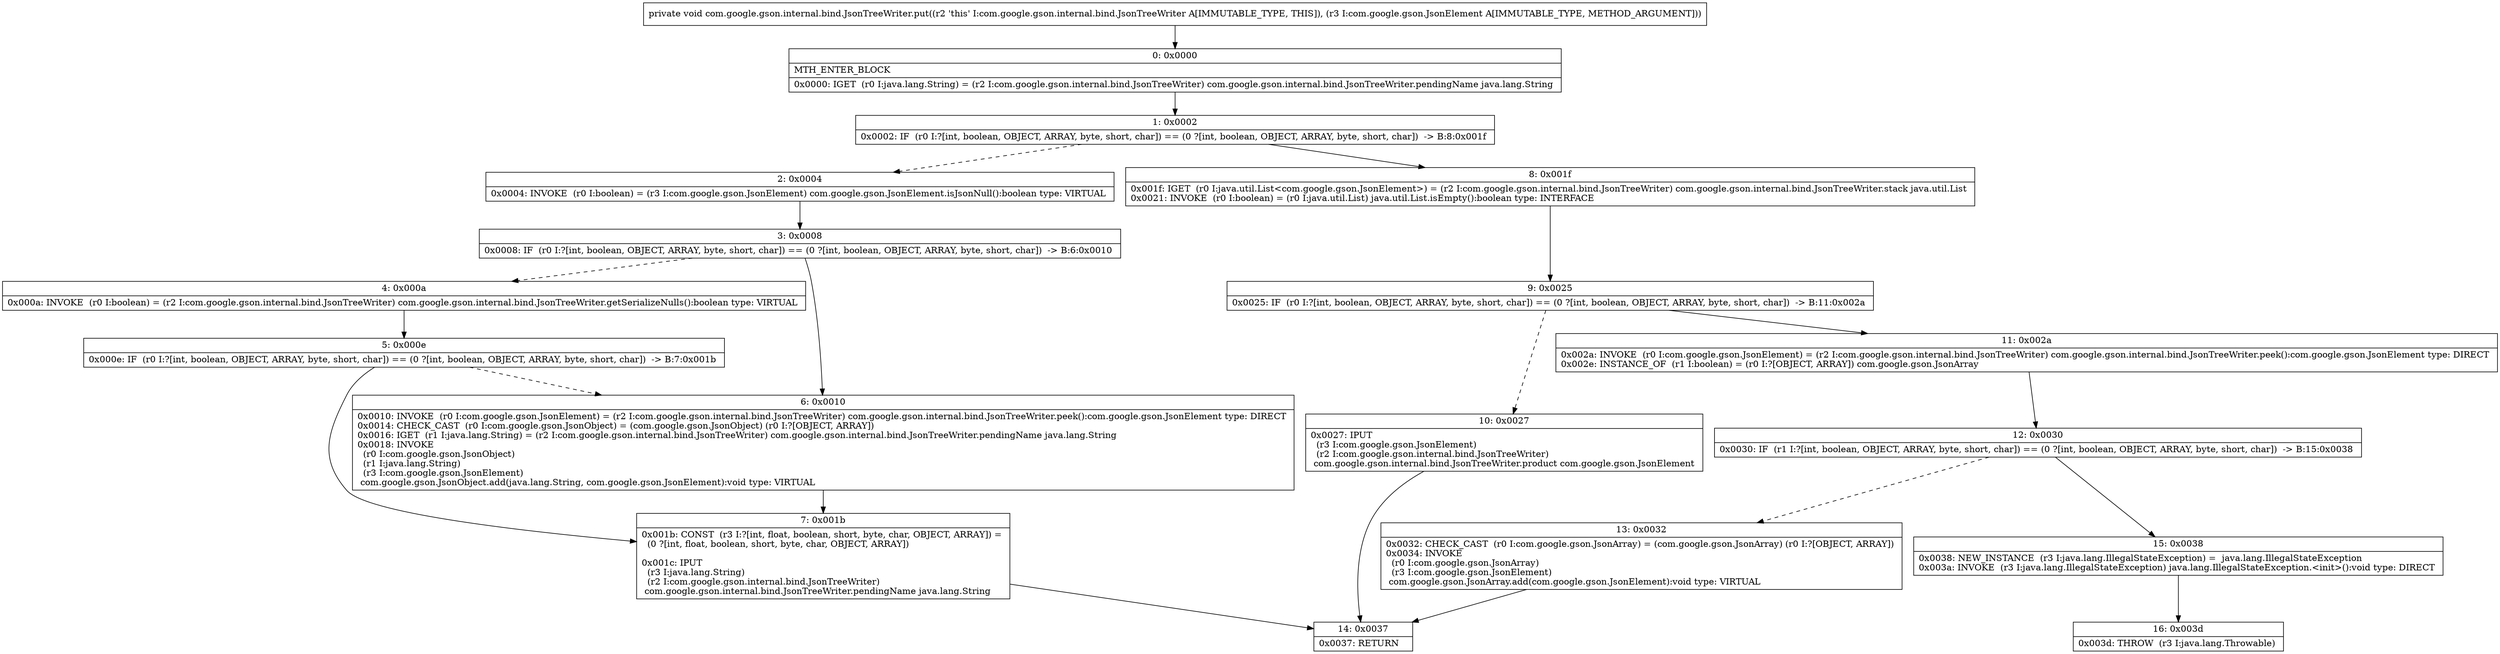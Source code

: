 digraph "CFG forcom.google.gson.internal.bind.JsonTreeWriter.put(Lcom\/google\/gson\/JsonElement;)V" {
Node_0 [shape=record,label="{0\:\ 0x0000|MTH_ENTER_BLOCK\l|0x0000: IGET  (r0 I:java.lang.String) = (r2 I:com.google.gson.internal.bind.JsonTreeWriter) com.google.gson.internal.bind.JsonTreeWriter.pendingName java.lang.String \l}"];
Node_1 [shape=record,label="{1\:\ 0x0002|0x0002: IF  (r0 I:?[int, boolean, OBJECT, ARRAY, byte, short, char]) == (0 ?[int, boolean, OBJECT, ARRAY, byte, short, char])  \-\> B:8:0x001f \l}"];
Node_2 [shape=record,label="{2\:\ 0x0004|0x0004: INVOKE  (r0 I:boolean) = (r3 I:com.google.gson.JsonElement) com.google.gson.JsonElement.isJsonNull():boolean type: VIRTUAL \l}"];
Node_3 [shape=record,label="{3\:\ 0x0008|0x0008: IF  (r0 I:?[int, boolean, OBJECT, ARRAY, byte, short, char]) == (0 ?[int, boolean, OBJECT, ARRAY, byte, short, char])  \-\> B:6:0x0010 \l}"];
Node_4 [shape=record,label="{4\:\ 0x000a|0x000a: INVOKE  (r0 I:boolean) = (r2 I:com.google.gson.internal.bind.JsonTreeWriter) com.google.gson.internal.bind.JsonTreeWriter.getSerializeNulls():boolean type: VIRTUAL \l}"];
Node_5 [shape=record,label="{5\:\ 0x000e|0x000e: IF  (r0 I:?[int, boolean, OBJECT, ARRAY, byte, short, char]) == (0 ?[int, boolean, OBJECT, ARRAY, byte, short, char])  \-\> B:7:0x001b \l}"];
Node_6 [shape=record,label="{6\:\ 0x0010|0x0010: INVOKE  (r0 I:com.google.gson.JsonElement) = (r2 I:com.google.gson.internal.bind.JsonTreeWriter) com.google.gson.internal.bind.JsonTreeWriter.peek():com.google.gson.JsonElement type: DIRECT \l0x0014: CHECK_CAST  (r0 I:com.google.gson.JsonObject) = (com.google.gson.JsonObject) (r0 I:?[OBJECT, ARRAY]) \l0x0016: IGET  (r1 I:java.lang.String) = (r2 I:com.google.gson.internal.bind.JsonTreeWriter) com.google.gson.internal.bind.JsonTreeWriter.pendingName java.lang.String \l0x0018: INVOKE  \l  (r0 I:com.google.gson.JsonObject)\l  (r1 I:java.lang.String)\l  (r3 I:com.google.gson.JsonElement)\l com.google.gson.JsonObject.add(java.lang.String, com.google.gson.JsonElement):void type: VIRTUAL \l}"];
Node_7 [shape=record,label="{7\:\ 0x001b|0x001b: CONST  (r3 I:?[int, float, boolean, short, byte, char, OBJECT, ARRAY]) = \l  (0 ?[int, float, boolean, short, byte, char, OBJECT, ARRAY])\l \l0x001c: IPUT  \l  (r3 I:java.lang.String)\l  (r2 I:com.google.gson.internal.bind.JsonTreeWriter)\l com.google.gson.internal.bind.JsonTreeWriter.pendingName java.lang.String \l}"];
Node_8 [shape=record,label="{8\:\ 0x001f|0x001f: IGET  (r0 I:java.util.List\<com.google.gson.JsonElement\>) = (r2 I:com.google.gson.internal.bind.JsonTreeWriter) com.google.gson.internal.bind.JsonTreeWriter.stack java.util.List \l0x0021: INVOKE  (r0 I:boolean) = (r0 I:java.util.List) java.util.List.isEmpty():boolean type: INTERFACE \l}"];
Node_9 [shape=record,label="{9\:\ 0x0025|0x0025: IF  (r0 I:?[int, boolean, OBJECT, ARRAY, byte, short, char]) == (0 ?[int, boolean, OBJECT, ARRAY, byte, short, char])  \-\> B:11:0x002a \l}"];
Node_10 [shape=record,label="{10\:\ 0x0027|0x0027: IPUT  \l  (r3 I:com.google.gson.JsonElement)\l  (r2 I:com.google.gson.internal.bind.JsonTreeWriter)\l com.google.gson.internal.bind.JsonTreeWriter.product com.google.gson.JsonElement \l}"];
Node_11 [shape=record,label="{11\:\ 0x002a|0x002a: INVOKE  (r0 I:com.google.gson.JsonElement) = (r2 I:com.google.gson.internal.bind.JsonTreeWriter) com.google.gson.internal.bind.JsonTreeWriter.peek():com.google.gson.JsonElement type: DIRECT \l0x002e: INSTANCE_OF  (r1 I:boolean) = (r0 I:?[OBJECT, ARRAY]) com.google.gson.JsonArray \l}"];
Node_12 [shape=record,label="{12\:\ 0x0030|0x0030: IF  (r1 I:?[int, boolean, OBJECT, ARRAY, byte, short, char]) == (0 ?[int, boolean, OBJECT, ARRAY, byte, short, char])  \-\> B:15:0x0038 \l}"];
Node_13 [shape=record,label="{13\:\ 0x0032|0x0032: CHECK_CAST  (r0 I:com.google.gson.JsonArray) = (com.google.gson.JsonArray) (r0 I:?[OBJECT, ARRAY]) \l0x0034: INVOKE  \l  (r0 I:com.google.gson.JsonArray)\l  (r3 I:com.google.gson.JsonElement)\l com.google.gson.JsonArray.add(com.google.gson.JsonElement):void type: VIRTUAL \l}"];
Node_14 [shape=record,label="{14\:\ 0x0037|0x0037: RETURN   \l}"];
Node_15 [shape=record,label="{15\:\ 0x0038|0x0038: NEW_INSTANCE  (r3 I:java.lang.IllegalStateException) =  java.lang.IllegalStateException \l0x003a: INVOKE  (r3 I:java.lang.IllegalStateException) java.lang.IllegalStateException.\<init\>():void type: DIRECT \l}"];
Node_16 [shape=record,label="{16\:\ 0x003d|0x003d: THROW  (r3 I:java.lang.Throwable) \l}"];
MethodNode[shape=record,label="{private void com.google.gson.internal.bind.JsonTreeWriter.put((r2 'this' I:com.google.gson.internal.bind.JsonTreeWriter A[IMMUTABLE_TYPE, THIS]), (r3 I:com.google.gson.JsonElement A[IMMUTABLE_TYPE, METHOD_ARGUMENT])) }"];
MethodNode -> Node_0;
Node_0 -> Node_1;
Node_1 -> Node_2[style=dashed];
Node_1 -> Node_8;
Node_2 -> Node_3;
Node_3 -> Node_4[style=dashed];
Node_3 -> Node_6;
Node_4 -> Node_5;
Node_5 -> Node_6[style=dashed];
Node_5 -> Node_7;
Node_6 -> Node_7;
Node_7 -> Node_14;
Node_8 -> Node_9;
Node_9 -> Node_10[style=dashed];
Node_9 -> Node_11;
Node_10 -> Node_14;
Node_11 -> Node_12;
Node_12 -> Node_13[style=dashed];
Node_12 -> Node_15;
Node_13 -> Node_14;
Node_15 -> Node_16;
}


